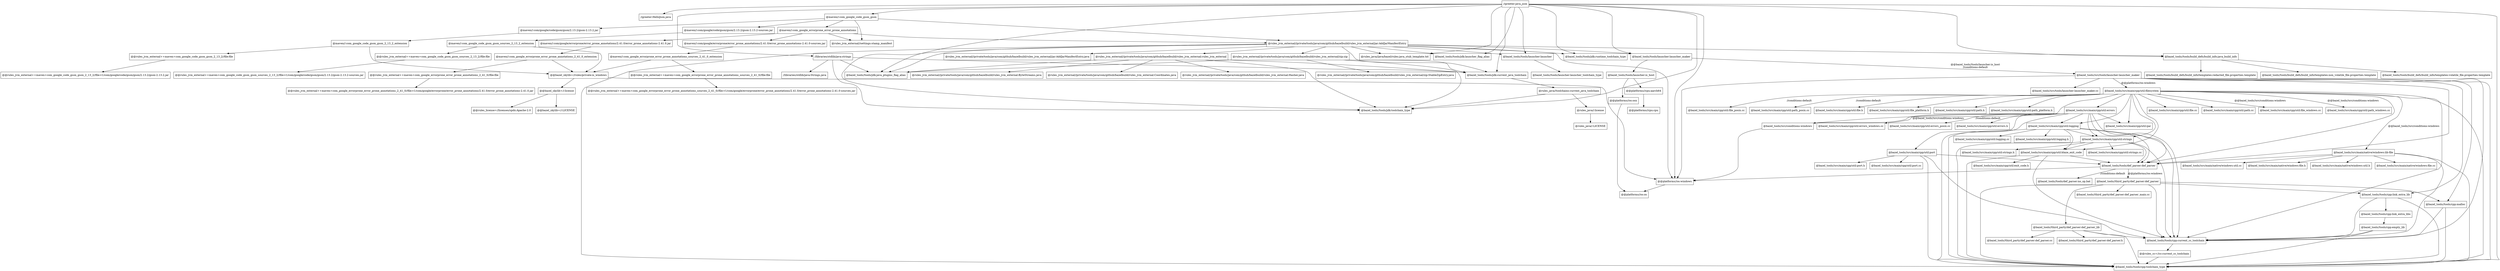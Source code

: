 digraph mygraph {
  node [shape=box];
  "//greeter:java_json"
  "//greeter:java_json" -> "//greeter:HelloJson.java"
  "//greeter:java_json" -> "@bazel_tools//tools/jdk:java_plugins_flag_alias"
  "//greeter:java_json" -> "//libraries/stdlib/java:strings"
  "//greeter:java_json" -> "@maven//:com_google_code_gson_gson"
  "//greeter:java_json" -> "@rules_java//java/bazel/rules:java_stub_template.txt"
  "//greeter:java_json" -> "@bazel_tools//tools/jdk:toolchain_type"
  "//greeter:java_json" -> "@bazel_tools//tools/jdk:current_java_toolchain"
  "//greeter:java_json" -> "@bazel_tools//tools/jdk:launcher_flag_alias"
  "//greeter:java_json" -> "@@platforms//os:windows"
  "//greeter:java_json" -> "@bazel_tools//tools/build_defs/build_info:java_build_info"
  "//greeter:java_json" -> "@bazel_tools//tools/launcher:launcher"
  "//greeter:java_json" -> "@bazel_tools//tools/launcher:launcher_maker"
  "//greeter:java_json" -> "@bazel_tools//tools/jdk:runtime_toolchain_type"
  "//greeter:java_json" -> "@bazel_tools//tools/cpp:toolchain_type"
  "@maven//:com_google_code_gson_gson"
  "@maven//:com_google_code_gson_gson" -> "@maven//:com/google/code/gson/gson/2.13.2/gson-2.13.2.jar"
  "@maven//:com_google_code_gson_gson" -> "@maven//:com/google/code/gson/gson/2.13.2/gson-2.13.2-sources.jar"
  "@maven//:com_google_code_gson_gson" -> "@maven//:com_google_errorprone_error_prone_annotations"
  "@maven//:com_google_code_gson_gson" -> "@rules_jvm_external//private/tools/java/com/github/bazelbuild/rules_jvm_external/jar:AddJarManifestEntry"
  "@maven//:com_google_code_gson_gson" -> "@rules_jvm_external//settings:stamp_manifest"
  "@maven//:com_google_errorprone_error_prone_annotations"
  "@maven//:com_google_errorprone_error_prone_annotations" -> "@maven//:com/google/errorprone/error_prone_annotations/2.41.0/error_prone_annotations-2.41.0.jar"
  "@maven//:com_google_errorprone_error_prone_annotations" -> "@maven//:com/google/errorprone/error_prone_annotations/2.41.0/error_prone_annotations-2.41.0-sources.jar"
  "@maven//:com_google_errorprone_error_prone_annotations" -> "@rules_jvm_external//private/tools/java/com/github/bazelbuild/rules_jvm_external/jar:AddJarManifestEntry"
  "@maven//:com_google_errorprone_error_prone_annotations" -> "@rules_jvm_external//settings:stamp_manifest"
  "@maven//:com/google/code/gson/gson/2.13.2/gson-2.13.2-sources.jar"
  "@maven//:com/google/code/gson/gson/2.13.2/gson-2.13.2-sources.jar" -> "@maven//:com_google_code_gson_gson_sources_2_13_2_extension"
  "@maven//:com_google_code_gson_gson_sources_2_13_2_extension"
  "@maven//:com_google_code_gson_gson_sources_2_13_2_extension" -> "@@rules_jvm_external++maven+com_google_code_gson_gson_sources_2_13_2//file:file"
  "@maven//:com_google_code_gson_gson_sources_2_13_2_extension" -> "@@bazel_skylib+//rules/private:is_windows"
  "//greeter:HelloJson.java"
  "@rules_jvm_external//settings:stamp_manifest"
  "@maven//:com/google/errorprone/error_prone_annotations/2.41.0/error_prone_annotations-2.41.0-sources.jar"
  "@maven//:com/google/errorprone/error_prone_annotations/2.41.0/error_prone_annotations-2.41.0-sources.jar" -> "@maven//:com_google_errorprone_error_prone_annotations_sources_2_41_0_extension"
  "@maven//:com/google/errorprone/error_prone_annotations/2.41.0/error_prone_annotations-2.41.0.jar"
  "@maven//:com/google/errorprone/error_prone_annotations/2.41.0/error_prone_annotations-2.41.0.jar" -> "@maven//:com_google_errorprone_error_prone_annotations_2_41_0_extension"
  "@maven//:com_google_errorprone_error_prone_annotations_2_41_0_extension"
  "@maven//:com_google_errorprone_error_prone_annotations_2_41_0_extension" -> "@@bazel_skylib+//rules/private:is_windows"
  "@maven//:com_google_errorprone_error_prone_annotations_2_41_0_extension" -> "@@rules_jvm_external++maven+com_google_errorprone_error_prone_annotations_2_41_0//file:file"
  "@@rules_jvm_external++maven+com_google_errorprone_error_prone_annotations_2_41_0//file:file"
  "@@rules_jvm_external++maven+com_google_errorprone_error_prone_annotations_2_41_0//file:file" -> "@@rules_jvm_external++maven+com_google_errorprone_error_prone_annotations_2_41_0//file:v1/com/google/errorprone/error_prone_annotations/2.41.0/error_prone_annotations-2.41.0.jar"
  "@@rules_jvm_external++maven+com_google_errorprone_error_prone_annotations_2_41_0//file:v1/com/google/errorprone/error_prone_annotations/2.41.0/error_prone_annotations-2.41.0.jar"
  "//libraries/stdlib/java:strings"
  "//libraries/stdlib/java:strings" -> "@bazel_tools//tools/jdk:java_plugins_flag_alias"
  "//libraries/stdlib/java:strings" -> "//libraries/stdlib/java:Strings.java"
  "//libraries/stdlib/java:strings" -> "@bazel_tools//tools/jdk:current_java_toolchain"
  "//libraries/stdlib/java:strings" -> "@bazel_tools//tools/jdk:toolchain_type"
  "//libraries/stdlib/java:Strings.java"
  "@maven//:com_google_errorprone_error_prone_annotations_sources_2_41_0_extension"
  "@maven//:com_google_errorprone_error_prone_annotations_sources_2_41_0_extension" -> "@@bazel_skylib+//rules/private:is_windows"
  "@maven//:com_google_errorprone_error_prone_annotations_sources_2_41_0_extension" -> "@@rules_jvm_external++maven+com_google_errorprone_error_prone_annotations_sources_2_41_0//file:file"
  "@@rules_jvm_external++maven+com_google_errorprone_error_prone_annotations_sources_2_41_0//file:file"
  "@@rules_jvm_external++maven+com_google_errorprone_error_prone_annotations_sources_2_41_0//file:file" -> "@@rules_jvm_external++maven+com_google_errorprone_error_prone_annotations_sources_2_41_0//file:v1/com/google/errorprone/error_prone_annotations/2.41.0/error_prone_annotations-2.41.0-sources.jar"
  "@@rules_jvm_external++maven+com_google_errorprone_error_prone_annotations_sources_2_41_0//file:v1/com/google/errorprone/error_prone_annotations/2.41.0/error_prone_annotations-2.41.0-sources.jar"
  "@@rules_jvm_external++maven+com_google_code_gson_gson_sources_2_13_2//file:file"
  "@@rules_jvm_external++maven+com_google_code_gson_gson_sources_2_13_2//file:file" -> "@@rules_jvm_external++maven+com_google_code_gson_gson_sources_2_13_2//file:v1/com/google/code/gson/gson/2.13.2/gson-2.13.2-sources.jar"
  "@@rules_jvm_external++maven+com_google_code_gson_gson_sources_2_13_2//file:v1/com/google/code/gson/gson/2.13.2/gson-2.13.2-sources.jar"
  "@maven//:com/google/code/gson/gson/2.13.2/gson-2.13.2.jar"
  "@maven//:com/google/code/gson/gson/2.13.2/gson-2.13.2.jar" -> "@maven//:com_google_code_gson_gson_2_13_2_extension"
  "@maven//:com_google_code_gson_gson_2_13_2_extension"
  "@maven//:com_google_code_gson_gson_2_13_2_extension" -> "@@rules_jvm_external++maven+com_google_code_gson_gson_2_13_2//file:file"
  "@maven//:com_google_code_gson_gson_2_13_2_extension" -> "@@bazel_skylib+//rules/private:is_windows"
  "@@bazel_skylib+//rules/private:is_windows"
  "@@bazel_skylib+//rules/private:is_windows" -> "@@bazel_skylib+//:license"
  "@@bazel_skylib+//rules/private:is_windows" -> "@@platforms//os:windows"
  "@@bazel_skylib+//:license"
  "@@bazel_skylib+//:license" -> "@@bazel_skylib+//:LICENSE"
  "@@bazel_skylib+//:license" -> "@@rules_license+//licenses/spdx:Apache-2.0"
  "@@rules_license+//licenses/spdx:Apache-2.0"
  "@@rules_jvm_external++maven+com_google_code_gson_gson_2_13_2//file:file"
  "@@rules_jvm_external++maven+com_google_code_gson_gson_2_13_2//file:file" -> "@@rules_jvm_external++maven+com_google_code_gson_gson_2_13_2//file:v1/com/google/code/gson/gson/2.13.2/gson-2.13.2.jar"
  "@@rules_jvm_external++maven+com_google_code_gson_gson_2_13_2//file:v1/com/google/code/gson/gson/2.13.2/gson-2.13.2.jar"
  "@@bazel_skylib+//:LICENSE"
  "@rules_jvm_external//private/tools/java/com/github/bazelbuild/rules_jvm_external/jar:AddJarManifestEntry"
  "@rules_jvm_external//private/tools/java/com/github/bazelbuild/rules_jvm_external/jar:AddJarManifestEntry" -> "@rules_jvm_external//private/tools/java/com/github/bazelbuild/rules_jvm_external/jar:AddJarManifestEntry.java"
  "@rules_jvm_external//private/tools/java/com/github/bazelbuild/rules_jvm_external/jar:AddJarManifestEntry" -> "@bazel_tools//tools/jdk:java_plugins_flag_alias"
  "@rules_jvm_external//private/tools/java/com/github/bazelbuild/rules_jvm_external/jar:AddJarManifestEntry" -> "@bazel_tools//tools/jdk:current_java_toolchain"
  "@rules_jvm_external//private/tools/java/com/github/bazelbuild/rules_jvm_external/jar:AddJarManifestEntry" -> "@rules_jvm_external//private/tools/java/com/github/bazelbuild/rules_jvm_external:rules_jvm_external"
  "@rules_jvm_external//private/tools/java/com/github/bazelbuild/rules_jvm_external/jar:AddJarManifestEntry" -> "@rules_jvm_external//private/tools/java/com/github/bazelbuild/rules_jvm_external/zip:zip"
  "@rules_jvm_external//private/tools/java/com/github/bazelbuild/rules_jvm_external/jar:AddJarManifestEntry" -> "@bazel_tools//tools/jdk:launcher_flag_alias"
  "@rules_jvm_external//private/tools/java/com/github/bazelbuild/rules_jvm_external/jar:AddJarManifestEntry" -> "@rules_java//java/bazel/rules:java_stub_template.txt"
  "@rules_jvm_external//private/tools/java/com/github/bazelbuild/rules_jvm_external/jar:AddJarManifestEntry" -> "@bazel_tools//tools/jdk:toolchain_type"
  "@rules_jvm_external//private/tools/java/com/github/bazelbuild/rules_jvm_external/jar:AddJarManifestEntry" -> "@bazel_tools//tools/jdk:runtime_toolchain_type"
  "@rules_jvm_external//private/tools/java/com/github/bazelbuild/rules_jvm_external/jar:AddJarManifestEntry" -> "@@platforms//os:windows"
  "@rules_jvm_external//private/tools/java/com/github/bazelbuild/rules_jvm_external/jar:AddJarManifestEntry" -> "@bazel_tools//tools/build_defs/build_info:java_build_info"
  "@rules_jvm_external//private/tools/java/com/github/bazelbuild/rules_jvm_external/jar:AddJarManifestEntry" -> "@bazel_tools//tools/launcher:launcher"
  "@rules_jvm_external//private/tools/java/com/github/bazelbuild/rules_jvm_external/jar:AddJarManifestEntry" -> "@bazel_tools//tools/launcher:launcher_maker"
  "@rules_jvm_external//private/tools/java/com/github/bazelbuild/rules_jvm_external/jar:AddJarManifestEntry" -> "@bazel_tools//tools/cpp:toolchain_type"
  "@bazel_tools//tools/launcher:launcher_maker"
  "@bazel_tools//tools/launcher:launcher_maker" -> "@bazel_tools//tools/launcher:is_host"
  "@bazel_tools//tools/launcher:launcher_maker" -> "@bazel_tools//src/tools/launcher:launcher_maker"
  [label="@@bazel_tools//tools/launcher:is_host\n//conditions:default"];
  "@bazel_tools//src/tools/launcher:launcher_maker"
  "@bazel_tools//src/tools/launcher:launcher_maker" -> "@@platforms//os:windows"
  "@bazel_tools//src/tools/launcher:launcher_maker" -> "@bazel_tools//src/tools/launcher:launcher_maker.cc"
  "@bazel_tools//src/tools/launcher:launcher_maker" -> "@bazel_tools//src/main/cpp/util:filesystem"
  [label="@@platforms//os:windows"];
  "@bazel_tools//src/tools/launcher:launcher_maker" -> "@bazel_tools//tools/cpp:malloc"
  "@bazel_tools//src/tools/launcher:launcher_maker" -> "@bazel_tools//tools/cpp:link_extra_lib"
  "@bazel_tools//src/tools/launcher:launcher_maker" -> "@bazel_tools//tools/cpp:current_cc_toolchain"
  "@bazel_tools//src/tools/launcher:launcher_maker" -> "@bazel_tools//tools/def_parser:def_parser"
  "@bazel_tools//src/tools/launcher:launcher_maker" -> "@bazel_tools//tools/cpp:toolchain_type"
  "@bazel_tools//src/main/cpp/util:filesystem"
  "@bazel_tools//src/main/cpp/util:filesystem" -> "@bazel_tools//src/main/cpp/util:ijar"
  "@bazel_tools//src/main/cpp/util:filesystem" -> "@bazel_tools//src/conditions:windows"
  "@bazel_tools//src/main/cpp/util:filesystem" -> "@bazel_tools//src/main/cpp/util:file.cc"
  "@bazel_tools//src/main/cpp/util:filesystem" -> "@bazel_tools//src/main/cpp/util:path.cc"
  "@bazel_tools//src/main/cpp/util:filesystem" -> "@bazel_tools//src/main/cpp/util:file_windows.cc"
  [label="@@bazel_tools//src/conditions:windows"];
  "@bazel_tools//src/main/cpp/util:filesystem" -> "@bazel_tools//src/main/cpp/util:path_windows.cc"
  [label="@@bazel_tools//src/conditions:windows"];
  "@bazel_tools//src/main/cpp/util:filesystem" -> "@bazel_tools//src/main/cpp/util:file_posix.cc"
  [label="//conditions:default"];
  "@bazel_tools//src/main/cpp/util:filesystem" -> "@bazel_tools//src/main/cpp/util:path_posix.cc"
  [label="//conditions:default"];
  "@bazel_tools//src/main/cpp/util:filesystem" -> "@bazel_tools//src/main/cpp/util:file.h"
  "@bazel_tools//src/main/cpp/util:filesystem" -> "@bazel_tools//src/main/cpp/util:file_platform.h"
  "@bazel_tools//src/main/cpp/util:filesystem" -> "@bazel_tools//src/main/cpp/util:path.h"
  "@bazel_tools//src/main/cpp/util:filesystem" -> "@bazel_tools//src/main/cpp/util:path_platform.h"
  "@bazel_tools//src/main/cpp/util:filesystem" -> "@bazel_tools//src/main/cpp/util:blaze_exit_code"
  "@bazel_tools//src/main/cpp/util:filesystem" -> "@bazel_tools//src/main/cpp/util:errors"
  "@bazel_tools//src/main/cpp/util:filesystem" -> "@bazel_tools//src/main/cpp/util:logging"
  "@bazel_tools//src/main/cpp/util:filesystem" -> "@bazel_tools//src/main/cpp/util:strings"
  "@bazel_tools//src/main/cpp/util:filesystem" -> "@bazel_tools//tools/cpp:toolchain_type"
  "@bazel_tools//src/main/cpp/util:filesystem" -> "@bazel_tools//tools/def_parser:def_parser"
  "@bazel_tools//src/main/cpp/util:filesystem" -> "@bazel_tools//src/main/native/windows:lib-file"
  [label="@@bazel_tools//src/conditions:windows"];
  "@bazel_tools//src/main/cpp/util:filesystem" -> "@bazel_tools//tools/cpp:current_cc_toolchain"
  "@bazel_tools//src/main/native/windows:lib-file"
  "@bazel_tools//src/main/native/windows:lib-file" -> "@bazel_tools//src/main/native/windows:file.cc"
  "@bazel_tools//src/main/native/windows:lib-file" -> "@bazel_tools//src/main/native/windows:util.cc"
  "@bazel_tools//src/main/native/windows:lib-file" -> "@bazel_tools//src/main/native/windows:file.h"
  "@bazel_tools//src/main/native/windows:lib-file" -> "@bazel_tools//src/main/native/windows:util.h"
  "@bazel_tools//src/main/native/windows:lib-file" -> "@bazel_tools//tools/cpp:toolchain_type"
  "@bazel_tools//src/main/native/windows:lib-file" -> "@bazel_tools//tools/def_parser:def_parser"
  "@bazel_tools//src/main/native/windows:lib-file" -> "@bazel_tools//tools/cpp:current_cc_toolchain"
  "@bazel_tools//src/main/native/windows:util.h"
  "@bazel_tools//src/main/native/windows:file.h"
  "@bazel_tools//src/main/native/windows:util.cc"
  "@bazel_tools//src/main/native/windows:file.cc"
  "@bazel_tools//src/main/cpp/util:errors"
  "@bazel_tools//src/main/cpp/util:errors" -> "@bazel_tools//src/main/cpp/util:ijar"
  "@bazel_tools//src/main/cpp/util:errors" -> "@bazel_tools//src/main/cpp/util:errors_windows.cc"
  [label="@@bazel_tools//src/conditions:windows"];
  "@bazel_tools//src/main/cpp/util:errors" -> "@bazel_tools//src/main/cpp/util:errors_posix.cc"
  [label="//conditions:default"];
  "@bazel_tools//src/main/cpp/util:errors" -> "@bazel_tools//src/main/cpp/util:errors.h"
  "@bazel_tools//src/main/cpp/util:errors" -> "@bazel_tools//src/main/cpp/util:logging"
  "@bazel_tools//src/main/cpp/util:errors" -> "@bazel_tools//src/conditions:windows"
  "@bazel_tools//src/main/cpp/util:errors" -> "@bazel_tools//src/main/cpp/util:port"
  "@bazel_tools//src/main/cpp/util:errors" -> "@bazel_tools//src/main/cpp/util:strings"
  "@bazel_tools//src/main/cpp/util:errors" -> "@bazel_tools//tools/def_parser:def_parser"
  "@bazel_tools//src/main/cpp/util:errors" -> "@bazel_tools//tools/cpp:current_cc_toolchain"
  "@bazel_tools//src/main/cpp/util:errors" -> "@bazel_tools//tools/cpp:toolchain_type"
  "@bazel_tools//src/main/cpp/util:port"
  "@bazel_tools//src/main/cpp/util:port" -> "@bazel_tools//src/main/cpp/util:port.cc"
  "@bazel_tools//src/main/cpp/util:port" -> "@bazel_tools//src/main/cpp/util:port.h"
  "@bazel_tools//src/main/cpp/util:port" -> "@bazel_tools//tools/def_parser:def_parser"
  "@bazel_tools//src/main/cpp/util:port" -> "@bazel_tools//tools/cpp:current_cc_toolchain"
  "@bazel_tools//src/main/cpp/util:port" -> "@bazel_tools//tools/cpp:toolchain_type"
  "@bazel_tools//src/main/cpp/util:port.h"
  "@bazel_tools//src/main/cpp/util:port.cc"
  "@bazel_tools//src/main/cpp/util:logging"
  "@bazel_tools//src/main/cpp/util:logging" -> "@bazel_tools//src/main/cpp/util:logging.cc"
  "@bazel_tools//src/main/cpp/util:logging" -> "@bazel_tools//src/main/cpp/util:logging.h"
  "@bazel_tools//src/main/cpp/util:logging" -> "@bazel_tools//src/main/cpp/util:blaze_exit_code"
  "@bazel_tools//src/main/cpp/util:logging" -> "@bazel_tools//src/main/cpp/util:strings"
  "@bazel_tools//src/main/cpp/util:logging" -> "@bazel_tools//tools/def_parser:def_parser"
  "@bazel_tools//src/main/cpp/util:logging" -> "@bazel_tools//tools/cpp:toolchain_type"
  "@bazel_tools//src/main/cpp/util:logging" -> "@bazel_tools//tools/cpp:current_cc_toolchain"
  "@bazel_tools//src/main/cpp/util:strings"
  "@bazel_tools//src/main/cpp/util:strings" -> "@bazel_tools//src/main/cpp/util:strings.cc"
  "@bazel_tools//src/main/cpp/util:strings" -> "@bazel_tools//src/main/cpp/util:strings.h"
  "@bazel_tools//src/main/cpp/util:strings" -> "@bazel_tools//src/main/cpp/util:blaze_exit_code"
  "@bazel_tools//src/main/cpp/util:strings" -> "@bazel_tools//tools/def_parser:def_parser"
  "@bazel_tools//src/main/cpp/util:strings" -> "@bazel_tools//tools/cpp:current_cc_toolchain"
  "@bazel_tools//src/main/cpp/util:strings" -> "@bazel_tools//tools/cpp:toolchain_type"
  "@bazel_tools//src/main/cpp/util:strings.h"
  "@bazel_tools//src/main/cpp/util:strings.cc"
  "@bazel_tools//src/main/cpp/util:logging.h"
  "@bazel_tools//src/main/cpp/util:errors.h"
  "@bazel_tools//src/main/cpp/util:errors_posix.cc"
  "@bazel_tools//src/main/cpp/util:errors_windows.cc"
  "@bazel_tools//src/main/cpp/util:blaze_exit_code"
  "@bazel_tools//src/main/cpp/util:blaze_exit_code" -> "@bazel_tools//src/main/cpp/util:exit_code.h"
  "@bazel_tools//src/main/cpp/util:blaze_exit_code" -> "@bazel_tools//tools/def_parser:def_parser"
  "@bazel_tools//src/main/cpp/util:blaze_exit_code" -> "@bazel_tools//tools/cpp:current_cc_toolchain"
  "@bazel_tools//src/main/cpp/util:blaze_exit_code" -> "@bazel_tools//tools/cpp:toolchain_type"
  "@bazel_tools//tools/def_parser:def_parser"
  "@bazel_tools//tools/def_parser:def_parser" -> "@@platforms//os:windows"
  "@bazel_tools//tools/def_parser:def_parser" -> "@bazel_tools//tools/def_parser:no_op.bat"
  [label="//conditions:default"];
  "@bazel_tools//tools/def_parser:def_parser" -> "@bazel_tools//third_party/def_parser:def_parser"
  [label="@@platforms//os:windows"];
  "@bazel_tools//third_party/def_parser:def_parser"
  "@bazel_tools//third_party/def_parser:def_parser" -> "@bazel_tools//third_party/def_parser:def_parser_main.cc"
  "@bazel_tools//third_party/def_parser:def_parser" -> "@bazel_tools//third_party/def_parser:def_parser_lib"
  "@bazel_tools//third_party/def_parser:def_parser" -> "@bazel_tools//tools/cpp:toolchain_type"
  "@bazel_tools//third_party/def_parser:def_parser" -> "@bazel_tools//tools/cpp:current_cc_toolchain"
  "@bazel_tools//third_party/def_parser:def_parser" -> "@bazel_tools//tools/cpp:link_extra_lib"
  "@bazel_tools//third_party/def_parser:def_parser" -> "@bazel_tools//tools/cpp:malloc"
  "@bazel_tools//tools/cpp:malloc"
  "@bazel_tools//tools/cpp:malloc" -> "@bazel_tools//tools/cpp:current_cc_toolchain"
  "@bazel_tools//tools/cpp:malloc" -> "@bazel_tools//tools/cpp:toolchain_type"
  "@bazel_tools//tools/cpp:link_extra_lib"
  "@bazel_tools//tools/cpp:link_extra_lib" -> "@bazel_tools//tools/cpp:link_extra_libs"
  "@bazel_tools//tools/cpp:link_extra_lib" -> "@bazel_tools//tools/cpp:current_cc_toolchain"
  "@bazel_tools//tools/cpp:link_extra_lib" -> "@bazel_tools//tools/cpp:toolchain_type"
  "@bazel_tools//tools/cpp:link_extra_libs"
  "@bazel_tools//tools/cpp:link_extra_libs" -> "@bazel_tools//tools/cpp:empty_lib"
  "@bazel_tools//tools/cpp:empty_lib"
  "@bazel_tools//tools/cpp:empty_lib" -> "@bazel_tools//tools/cpp:current_cc_toolchain"
  "@bazel_tools//tools/cpp:empty_lib" -> "@bazel_tools//tools/cpp:toolchain_type"
  "@bazel_tools//third_party/def_parser:def_parser_lib"
  "@bazel_tools//third_party/def_parser:def_parser_lib" -> "@bazel_tools//third_party/def_parser:def_parser.cc"
  "@bazel_tools//third_party/def_parser:def_parser_lib" -> "@bazel_tools//third_party/def_parser:def_parser.h"
  "@bazel_tools//third_party/def_parser:def_parser_lib" -> "@bazel_tools//tools/cpp:toolchain_type"
  "@bazel_tools//third_party/def_parser:def_parser_lib" -> "@bazel_tools//tools/cpp:current_cc_toolchain"
  "@bazel_tools//tools/cpp:current_cc_toolchain"
  "@bazel_tools//tools/cpp:current_cc_toolchain" -> "@@rules_cc+//cc:current_cc_toolchain"
  "@@rules_cc+//cc:current_cc_toolchain"
  "@@rules_cc+//cc:current_cc_toolchain" -> "@bazel_tools//tools/cpp:toolchain_type"
  "@bazel_tools//tools/cpp:toolchain_type"
  "@bazel_tools//third_party/def_parser:def_parser.h"
  "@bazel_tools//third_party/def_parser:def_parser.cc"
  "@bazel_tools//third_party/def_parser:def_parser_main.cc"
  "@bazel_tools//tools/def_parser:no_op.bat"
  "@bazel_tools//src/main/cpp/util:exit_code.h"
  "@bazel_tools//src/main/cpp/util:path_platform.h"
  "@bazel_tools//src/main/cpp/util:path.h"
  "@bazel_tools//src/main/cpp/util:file_platform.h"
  "@bazel_tools//src/main/cpp/util:file.h"
  "@bazel_tools//src/main/cpp/util:path_posix.cc"
  "@bazel_tools//src/main/cpp/util:file_posix.cc"
  "@bazel_tools//src/main/cpp/util:path_windows.cc"
  "@bazel_tools//src/main/cpp/util:file_windows.cc"
  "@bazel_tools//src/main/cpp/util:path.cc"
  "@bazel_tools//src/main/cpp/util:file.cc"
  "@bazel_tools//src/conditions:windows"
  "@bazel_tools//src/conditions:windows" -> "@@platforms//os:windows"
  "@bazel_tools//src/main/cpp/util:ijar"
  "@bazel_tools//src/tools/launcher:launcher_maker.cc"
  "@bazel_tools//tools/launcher:is_host"
  "@bazel_tools//tools/launcher:is_host" -> "@@platforms//os:osx"
  "@bazel_tools//tools/launcher:is_host" -> "@@platforms//cpu:aarch64"
  "@@platforms//cpu:aarch64"
  "@@platforms//cpu:aarch64" -> "@@platforms//cpu:cpu"
  "@@platforms//cpu:cpu"
  "@@platforms//os:osx"
  "@@platforms//os:osx" -> "@@platforms//os:os"
  "@bazel_tools//tools/launcher:launcher"
  "@bazel_tools//tools/launcher:launcher" -> "@bazel_tools//tools/launcher:launcher_toolchain_type"
  "@bazel_tools//tools/launcher:launcher_toolchain_type"
  "@bazel_tools//tools/build_defs/build_info:java_build_info"
  "@bazel_tools//tools/build_defs/build_info:java_build_info" -> "@bazel_tools//tools/build_defs/build_info/templates:redacted_file.properties.template"
  "@bazel_tools//tools/build_defs/build_info:java_build_info" -> "@bazel_tools//tools/build_defs/build_info/templates:non_volatile_file.properties.template"
  "@bazel_tools//tools/build_defs/build_info:java_build_info" -> "@bazel_tools//tools/build_defs/build_info/templates:volatile_file.properties.template"
  "@bazel_tools//tools/build_defs/build_info/templates:volatile_file.properties.template"
  "@bazel_tools//tools/build_defs/build_info/templates:non_volatile_file.properties.template"
  "@bazel_tools//tools/build_defs/build_info/templates:redacted_file.properties.template"
  "@@platforms//os:windows"
  "@@platforms//os:windows" -> "@@platforms//os:os"
  "@@platforms//os:os"
  "@bazel_tools//tools/jdk:runtime_toolchain_type"
  "@rules_java//java/bazel/rules:java_stub_template.txt"
  "@bazel_tools//tools/jdk:launcher_flag_alias"
  "@rules_jvm_external//private/tools/java/com/github/bazelbuild/rules_jvm_external/zip:zip"
  "@rules_jvm_external//private/tools/java/com/github/bazelbuild/rules_jvm_external/zip:zip" -> "@rules_jvm_external//private/tools/java/com/github/bazelbuild/rules_jvm_external/zip:StableZipEntry.java"
  "@rules_jvm_external//private/tools/java/com/github/bazelbuild/rules_jvm_external/zip:zip" -> "@bazel_tools//tools/jdk:toolchain_type"
  "@rules_jvm_external//private/tools/java/com/github/bazelbuild/rules_jvm_external/zip:zip" -> "@bazel_tools//tools/jdk:java_plugins_flag_alias"
  "@rules_jvm_external//private/tools/java/com/github/bazelbuild/rules_jvm_external/zip:zip" -> "@bazel_tools//tools/jdk:current_java_toolchain"
  "@rules_jvm_external//private/tools/java/com/github/bazelbuild/rules_jvm_external/zip:StableZipEntry.java"
  "@rules_jvm_external//private/tools/java/com/github/bazelbuild/rules_jvm_external:rules_jvm_external"
  "@rules_jvm_external//private/tools/java/com/github/bazelbuild/rules_jvm_external:rules_jvm_external" -> "@rules_jvm_external//private/tools/java/com/github/bazelbuild/rules_jvm_external:ByteStreams.java"
  "@rules_jvm_external//private/tools/java/com/github/bazelbuild/rules_jvm_external:rules_jvm_external" -> "@rules_jvm_external//private/tools/java/com/github/bazelbuild/rules_jvm_external:Coordinates.java"
  "@rules_jvm_external//private/tools/java/com/github/bazelbuild/rules_jvm_external:rules_jvm_external" -> "@rules_jvm_external//private/tools/java/com/github/bazelbuild/rules_jvm_external:Hasher.java"
  "@rules_jvm_external//private/tools/java/com/github/bazelbuild/rules_jvm_external:rules_jvm_external" -> "@bazel_tools//tools/jdk:toolchain_type"
  "@rules_jvm_external//private/tools/java/com/github/bazelbuild/rules_jvm_external:rules_jvm_external" -> "@bazel_tools//tools/jdk:current_java_toolchain"
  "@rules_jvm_external//private/tools/java/com/github/bazelbuild/rules_jvm_external:rules_jvm_external" -> "@bazel_tools//tools/jdk:java_plugins_flag_alias"
  "@rules_jvm_external//private/tools/java/com/github/bazelbuild/rules_jvm_external:Hasher.java"
  "@rules_jvm_external//private/tools/java/com/github/bazelbuild/rules_jvm_external:Coordinates.java"
  "@rules_jvm_external//private/tools/java/com/github/bazelbuild/rules_jvm_external:ByteStreams.java"
  "@bazel_tools//tools/jdk:current_java_toolchain"
  "@bazel_tools//tools/jdk:current_java_toolchain" -> "@rules_java//toolchains:current_java_toolchain"
  "@rules_java//toolchains:current_java_toolchain"
  "@rules_java//toolchains:current_java_toolchain" -> "@bazel_tools//tools/jdk:toolchain_type"
  "@rules_java//toolchains:current_java_toolchain" -> "@rules_java//:license"
  "@rules_java//:license"
  "@rules_java//:license" -> "@rules_java//:LICENSE"
  "@rules_java//:LICENSE"
  "@bazel_tools//tools/jdk:toolchain_type"
  "@bazel_tools//tools/jdk:java_plugins_flag_alias"
  "@rules_jvm_external//private/tools/java/com/github/bazelbuild/rules_jvm_external/jar:AddJarManifestEntry.java"
  "@bazel_tools//src/main/cpp/util:logging.cc"
}
